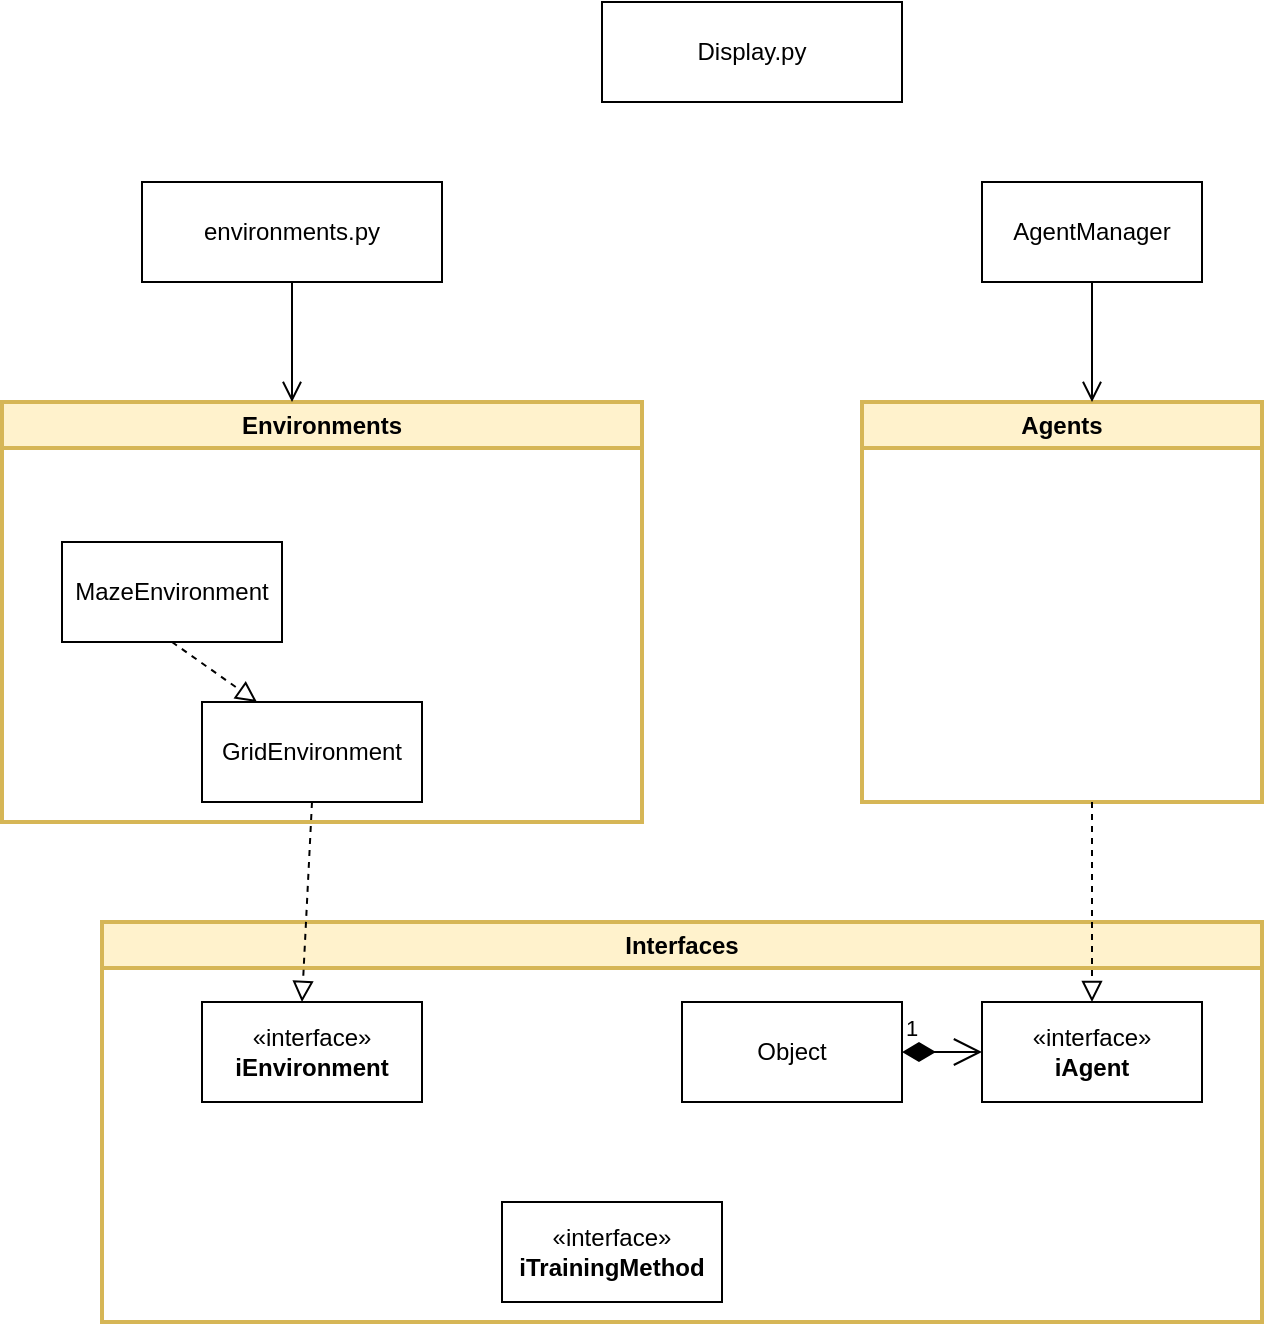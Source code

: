 <mxfile version="23.1.5" type="device">
  <diagram id="C5RBs43oDa-KdzZeNtuy" name="Page-1">
    <mxGraphModel dx="1037" dy="614" grid="1" gridSize="10" guides="1" tooltips="1" connect="1" arrows="1" fold="1" page="1" pageScale="1" pageWidth="827" pageHeight="1169" math="0" shadow="0">
      <root>
        <mxCell id="WIyWlLk6GJQsqaUBKTNV-0" />
        <mxCell id="WIyWlLk6GJQsqaUBKTNV-1" parent="WIyWlLk6GJQsqaUBKTNV-0" />
        <mxCell id="FsBerznZIu6OIqvYbo5E-1" value="Agents" style="swimlane;whiteSpace=wrap;html=1;strokeWidth=2;fillColor=#fff2cc;strokeColor=#d6b656;" parent="WIyWlLk6GJQsqaUBKTNV-1" vertex="1">
          <mxGeometry x="500" y="300" width="200" height="200" as="geometry" />
        </mxCell>
        <mxCell id="FsBerznZIu6OIqvYbo5E-2" value="Environments" style="swimlane;whiteSpace=wrap;html=1;fillColor=#fff2cc;strokeColor=#d6b656;strokeWidth=2;" parent="WIyWlLk6GJQsqaUBKTNV-1" vertex="1">
          <mxGeometry x="70" y="300" width="320" height="210" as="geometry" />
        </mxCell>
        <mxCell id="G3Sz71prsRPAuzEE25Oy-8" value="GridEnvironment" style="html=1;whiteSpace=wrap;" vertex="1" parent="FsBerznZIu6OIqvYbo5E-2">
          <mxGeometry x="100" y="150" width="110" height="50" as="geometry" />
        </mxCell>
        <mxCell id="G3Sz71prsRPAuzEE25Oy-11" value="MazeEnvironment" style="html=1;whiteSpace=wrap;" vertex="1" parent="FsBerznZIu6OIqvYbo5E-2">
          <mxGeometry x="30" y="70" width="110" height="50" as="geometry" />
        </mxCell>
        <mxCell id="G3Sz71prsRPAuzEE25Oy-12" value="" style="endArrow=block;startArrow=none;endFill=0;startFill=0;endSize=8;html=1;verticalAlign=bottom;dashed=1;labelBackgroundColor=none;rounded=0;exitX=0.5;exitY=1;exitDx=0;exitDy=0;entryX=0.25;entryY=0;entryDx=0;entryDy=0;" edge="1" parent="FsBerznZIu6OIqvYbo5E-2" source="G3Sz71prsRPAuzEE25Oy-11" target="G3Sz71prsRPAuzEE25Oy-8">
          <mxGeometry width="160" relative="1" as="geometry">
            <mxPoint x="165" y="210" as="sourcePoint" />
            <mxPoint x="160" y="310" as="targetPoint" />
          </mxGeometry>
        </mxCell>
        <mxCell id="G3Sz71prsRPAuzEE25Oy-0" value="Interfaces" style="swimlane;whiteSpace=wrap;html=1;fillColor=#fff2cc;strokeColor=#d6b656;strokeWidth=2;" vertex="1" parent="WIyWlLk6GJQsqaUBKTNV-1">
          <mxGeometry x="120" y="560" width="580" height="200" as="geometry" />
        </mxCell>
        <mxCell id="G3Sz71prsRPAuzEE25Oy-3" value="«interface»&lt;br&gt;&lt;b&gt;iAgent&lt;/b&gt;" style="html=1;whiteSpace=wrap;" vertex="1" parent="G3Sz71prsRPAuzEE25Oy-0">
          <mxGeometry x="440" y="40" width="110" height="50" as="geometry" />
        </mxCell>
        <mxCell id="G3Sz71prsRPAuzEE25Oy-4" value="Object" style="html=1;whiteSpace=wrap;" vertex="1" parent="G3Sz71prsRPAuzEE25Oy-0">
          <mxGeometry x="290" y="40" width="110" height="50" as="geometry" />
        </mxCell>
        <mxCell id="G3Sz71prsRPAuzEE25Oy-6" value="" style="endArrow=block;startArrow=none;endFill=0;startFill=0;endSize=8;html=1;verticalAlign=bottom;dashed=1;labelBackgroundColor=none;rounded=0;entryX=0.5;entryY=0;entryDx=0;entryDy=0;" edge="1" parent="G3Sz71prsRPAuzEE25Oy-0" target="G3Sz71prsRPAuzEE25Oy-3">
          <mxGeometry width="160" relative="1" as="geometry">
            <mxPoint x="495" y="-60" as="sourcePoint" />
            <mxPoint x="450" y="75" as="targetPoint" />
          </mxGeometry>
        </mxCell>
        <mxCell id="G3Sz71prsRPAuzEE25Oy-7" value="«interface»&lt;br&gt;&lt;b&gt;iEnvironment&lt;br&gt;&lt;/b&gt;" style="html=1;whiteSpace=wrap;" vertex="1" parent="G3Sz71prsRPAuzEE25Oy-0">
          <mxGeometry x="50" y="40" width="110" height="50" as="geometry" />
        </mxCell>
        <mxCell id="G3Sz71prsRPAuzEE25Oy-13" value="1" style="endArrow=open;html=1;endSize=12;startArrow=diamondThin;startSize=14;startFill=1;edgeStyle=orthogonalEdgeStyle;align=left;verticalAlign=bottom;rounded=0;exitX=1;exitY=0.5;exitDx=0;exitDy=0;entryX=0;entryY=0.5;entryDx=0;entryDy=0;" edge="1" parent="G3Sz71prsRPAuzEE25Oy-0" source="G3Sz71prsRPAuzEE25Oy-4" target="G3Sz71prsRPAuzEE25Oy-3">
          <mxGeometry x="-1" y="3" relative="1" as="geometry">
            <mxPoint x="210" y="-100" as="sourcePoint" />
            <mxPoint x="370" y="-100" as="targetPoint" />
          </mxGeometry>
        </mxCell>
        <mxCell id="G3Sz71prsRPAuzEE25Oy-62" value="«interface»&lt;br&gt;&lt;b&gt;iTrainingMethod&lt;br&gt;&lt;/b&gt;" style="html=1;whiteSpace=wrap;" vertex="1" parent="G3Sz71prsRPAuzEE25Oy-0">
          <mxGeometry x="200" y="140" width="110" height="50" as="geometry" />
        </mxCell>
        <mxCell id="G3Sz71prsRPAuzEE25Oy-5" value="" style="endArrow=block;startArrow=none;endFill=0;startFill=0;endSize=8;html=1;verticalAlign=bottom;dashed=1;labelBackgroundColor=none;rounded=0;exitX=0.5;exitY=1;exitDx=0;exitDy=0;" edge="1" parent="WIyWlLk6GJQsqaUBKTNV-1" source="G3Sz71prsRPAuzEE25Oy-8">
          <mxGeometry width="160" relative="1" as="geometry">
            <mxPoint x="330" y="660" as="sourcePoint" />
            <mxPoint x="220" y="600" as="targetPoint" />
          </mxGeometry>
        </mxCell>
        <mxCell id="G3Sz71prsRPAuzEE25Oy-16" value="AgentManager" style="html=1;whiteSpace=wrap;" vertex="1" parent="WIyWlLk6GJQsqaUBKTNV-1">
          <mxGeometry x="560" y="190" width="110" height="50" as="geometry" />
        </mxCell>
        <mxCell id="G3Sz71prsRPAuzEE25Oy-58" value="" style="endArrow=open;startArrow=none;endFill=0;startFill=0;endSize=8;html=1;verticalAlign=bottom;labelBackgroundColor=none;strokeWidth=1;rounded=0;exitX=0.5;exitY=1;exitDx=0;exitDy=0;" edge="1" parent="WIyWlLk6GJQsqaUBKTNV-1" source="G3Sz71prsRPAuzEE25Oy-16">
          <mxGeometry width="160" relative="1" as="geometry">
            <mxPoint x="330" y="370" as="sourcePoint" />
            <mxPoint x="615" y="300" as="targetPoint" />
          </mxGeometry>
        </mxCell>
        <mxCell id="G3Sz71prsRPAuzEE25Oy-59" value="" style="endArrow=open;startArrow=none;endFill=0;startFill=0;endSize=8;html=1;verticalAlign=bottom;labelBackgroundColor=none;strokeWidth=1;rounded=0;exitX=0.5;exitY=1;exitDx=0;exitDy=0;" edge="1" source="G3Sz71prsRPAuzEE25Oy-60" parent="WIyWlLk6GJQsqaUBKTNV-1">
          <mxGeometry width="160" relative="1" as="geometry">
            <mxPoint x="-70" y="370" as="sourcePoint" />
            <mxPoint x="215" y="300" as="targetPoint" />
          </mxGeometry>
        </mxCell>
        <mxCell id="G3Sz71prsRPAuzEE25Oy-60" value="environments.py" style="html=1;whiteSpace=wrap;" vertex="1" parent="WIyWlLk6GJQsqaUBKTNV-1">
          <mxGeometry x="140" y="190" width="150" height="50" as="geometry" />
        </mxCell>
        <mxCell id="G3Sz71prsRPAuzEE25Oy-61" value="Display.py" style="html=1;whiteSpace=wrap;" vertex="1" parent="WIyWlLk6GJQsqaUBKTNV-1">
          <mxGeometry x="370" y="100" width="150" height="50" as="geometry" />
        </mxCell>
      </root>
    </mxGraphModel>
  </diagram>
</mxfile>
